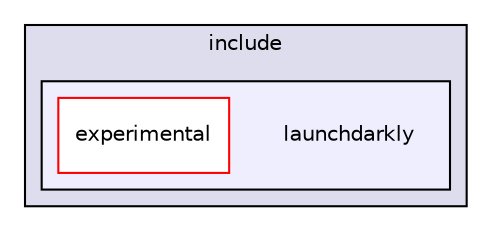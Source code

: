 digraph "c-sdk-common/include/launchdarkly" {
  compound=true
  node [ fontsize="10", fontname="Helvetica"];
  edge [ labelfontsize="10", labelfontname="Helvetica"];
  subgraph clusterdir_431872f0c593d22e60b93671af8c531f {
    graph [ bgcolor="#ddddee", pencolor="black", label="include" fontname="Helvetica", fontsize="10", URL="dir_431872f0c593d22e60b93671af8c531f.html"]
  subgraph clusterdir_d6de379f4146b247b94d58fd9285f8ab {
    graph [ bgcolor="#eeeeff", pencolor="black", label="" URL="dir_d6de379f4146b247b94d58fd9285f8ab.html"];
    dir_d6de379f4146b247b94d58fd9285f8ab [shape=plaintext label="launchdarkly"];
    dir_c1c57cc3daddc31e9ce7f7f3741fc7d5 [shape=box label="experimental" color="red" fillcolor="white" style="filled" URL="dir_c1c57cc3daddc31e9ce7f7f3741fc7d5.html"];
  }
  }
}
